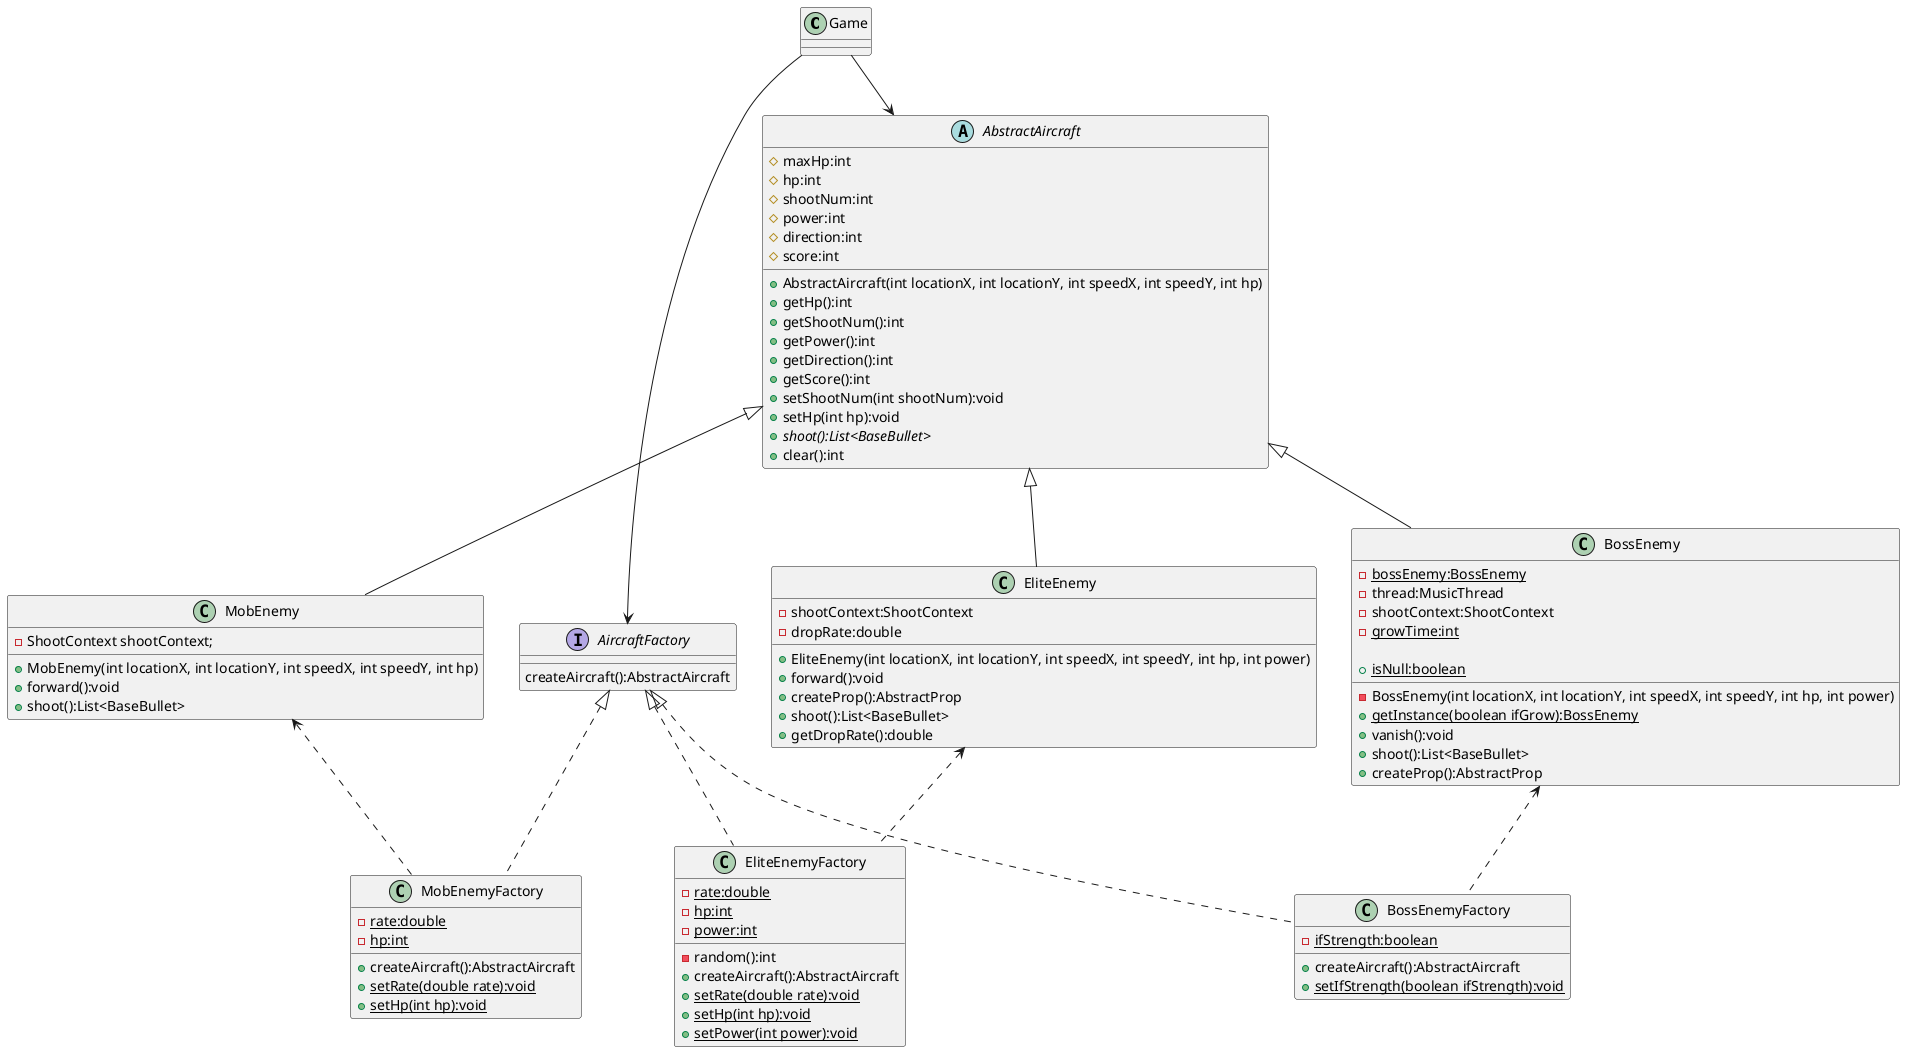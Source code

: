 @startuml
'https://plantuml.com/class-diagram

class Game{}

Game --> AircraftFactory
Game --> AbstractAircraft

abstract AbstractAircraft{
    # maxHp:int
    # hp:int
    # shootNum:int
    # power:int
    # direction:int
    # score:int

    + AbstractAircraft(int locationX, int locationY, int speedX, int speedY, int hp)
    + getHp():int
    + getShootNum():int
    + getPower():int
    + getDirection():int
    + getScore():int
    + setShootNum(int shootNum):void
    + setHp(int hp):void
    + {abstract} shoot():List<BaseBullet>
    + clear():int
}

interface AircraftFactory
{
    createAircraft():AbstractAircraft
}

AbstractAircraft <|-- MobEnemy
AbstractAircraft <|-- EliteEnemy
AbstractAircraft <|-- BossEnemy

AircraftFactory <|.. MobEnemyFactory
AircraftFactory <|.. EliteEnemyFactory
AircraftFactory <|.. BossEnemyFactory

MobEnemy <.. MobEnemyFactory
EliteEnemy <.. EliteEnemyFactory
BossEnemy <.. BossEnemyFactory

class MobEnemy{
    - ShootContext shootContext;

    + MobEnemy(int locationX, int locationY, int speedX, int speedY, int hp)
    + forward():void
    + shoot():List<BaseBullet>
}

class EliteEnemy{
    - shootContext:ShootContext
    - dropRate:double

    + EliteEnemy(int locationX, int locationY, int speedX, int speedY, int hp, int power)
    + forward():void
    + createProp():AbstractProp
    + shoot():List<BaseBullet>
    + getDropRate():double
}

class BossEnemy{
    - {static} bossEnemy:BossEnemy
    - thread:MusicThread
    - shootContext:ShootContext
    - {static} growTime:int

    - BossEnemy(int locationX, int locationY, int speedX, int speedY, int hp, int power)
    + {static} getInstance(boolean ifGrow):BossEnemy
    + {static} isNull:boolean
    + vanish():void
    + shoot():List<BaseBullet>
    + createProp():AbstractProp
}

class MobEnemyFactory {
    - {static} rate:double
    - {static} hp:int

    + createAircraft():AbstractAircraft
    + {static} setRate(double rate):void
    + {static} setHp(int hp):void
}

class EliteEnemyFactory {
    - {static} rate:double
    - {static} hp:int
    - {static} power:int

    - random():int
    + createAircraft():AbstractAircraft
    + {static} setRate(double rate):void
    + {static} setHp(int hp):void
    + {static} setPower(int power):void
}

class BossEnemyFactory{
    - {static} ifStrength:boolean

    + createAircraft():AbstractAircraft
    + {static} setIfStrength(boolean ifStrength):void
}

@enduml